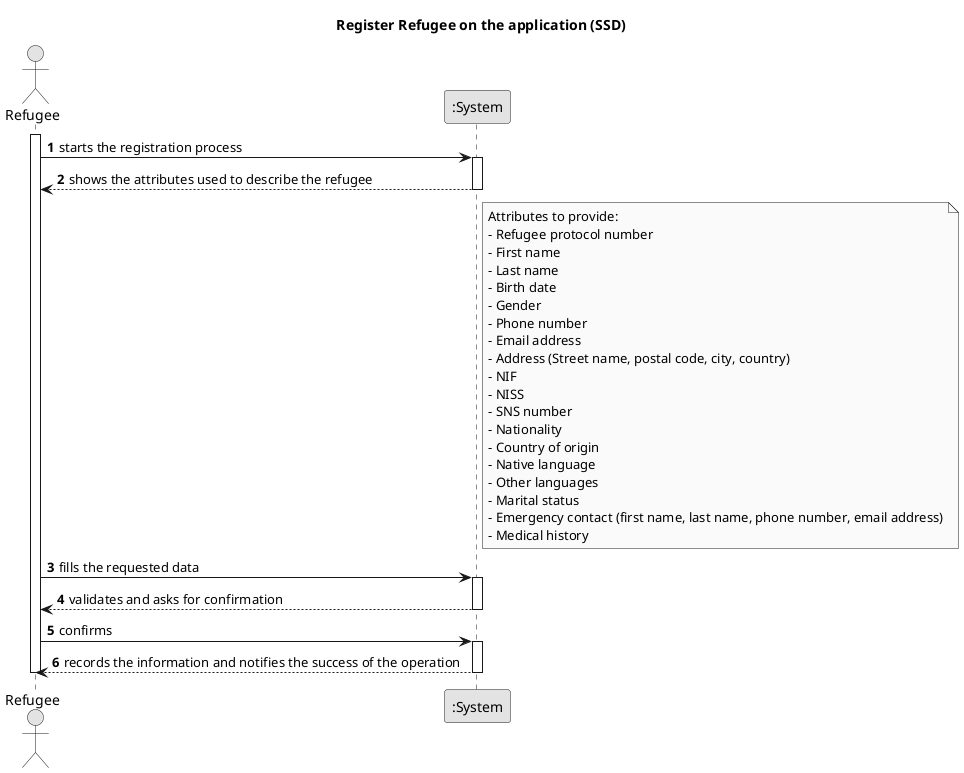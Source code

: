 @startuml
skinparam monochrome true
skinparam packageStyle rectangle
skinparam shadowing false

title Register Refugee on the application (SSD)

autonumber

actor Refugee
participant ":System" as System

activate Refugee
    Refugee -> System : starts the registration process
    activate System
        System --> Refugee : shows the attributes used to describe the refugee
         note right of System
                     Attributes to provide:
                     - Refugee protocol number
                     - First name
                     - Last name
                     - Birth date
                     - Gender
                     - Phone number
                     - Email address
                     - Address (Street name, postal code, city, country)
                     - NIF
                     - NISS
                     - SNS number
                     - Nationality
                     - Country of origin
                     - Native language
                     - Other languages
                     - Marital status
                     - Emergency contact (first name, last name, phone number, email address)
                     - Medical history
         end note
    deactivate System

    Refugee -> System : fills the requested data
    activate System
        System --> Refugee : validates and asks for confirmation
    deactivate System

    Refugee -> System : confirms
    activate System
        System --> Refugee : records the information and notifies the success of the operation
    deactivate System
deactivate Refugee

@enduml